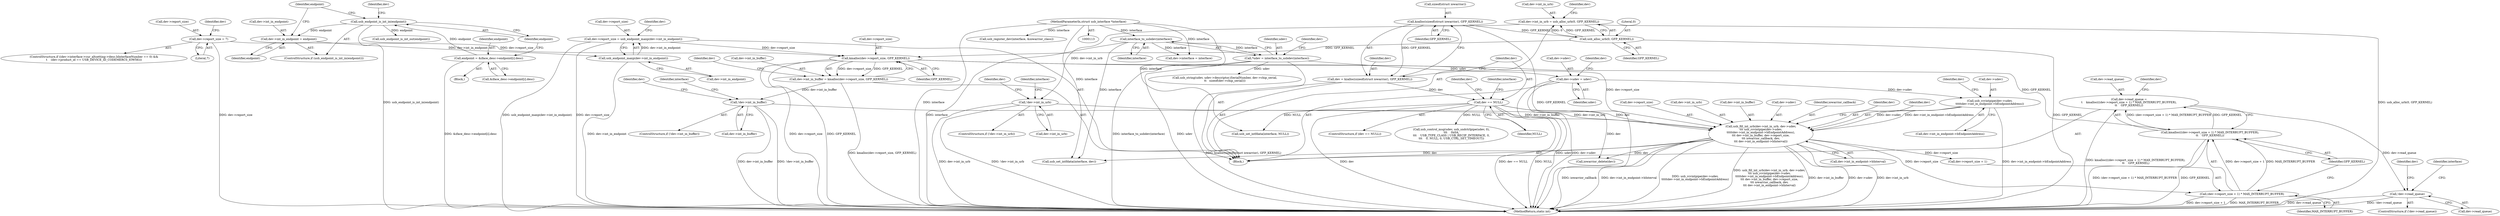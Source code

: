 digraph "0_linux_4ec0ef3a82125efc36173062a50624550a900ae0@API" {
"1000398" [label="(Call,!dev->read_queue)"];
"1000384" [label="(Call,dev->read_queue =\n\t    kmalloc(((dev->report_size + 1) * MAX_INTERRUPT_BUFFER),\n\t\t    GFP_KERNEL))"];
"1000388" [label="(Call,kmalloc(((dev->report_size + 1) * MAX_INTERRUPT_BUFFER),\n\t\t    GFP_KERNEL))"];
"1000389" [label="(Call,(dev->report_size + 1) * MAX_INTERRUPT_BUFFER)"];
"1000355" [label="(Call,usb_fill_int_urb(dev->int_in_urb, dev->udev,\n\t\t\t usb_rcvintpipe(dev->udev,\n\t\t\t\t\tdev->int_in_endpoint->bEndpointAddress),\n\t\t\t dev->int_in_buffer, dev->report_size,\n\t\t\t iowarrior_callback, dev,\n\t\t\t dev->int_in_endpoint->bInterval))"];
"1000321" [label="(Call,!dev->int_in_urb)"];
"1000313" [label="(Call,dev->int_in_urb = usb_alloc_urb(0, GFP_KERNEL))"];
"1000317" [label="(Call,usb_alloc_urb(0, GFP_KERNEL))"];
"1000136" [label="(Call,kzalloc(sizeof(struct iowarrior), GFP_KERNEL))"];
"1000362" [label="(Call,usb_rcvintpipe(dev->udev,\n\t\t\t\t\tdev->int_in_endpoint->bEndpointAddress))"];
"1000197" [label="(Call,dev->udev = udev)"];
"1000118" [label="(Call,*udev = interface_to_usbdev(interface))"];
"1000120" [label="(Call,interface_to_usbdev(interface))"];
"1000114" [label="(MethodParameterIn,struct usb_interface *interface)"];
"1000343" [label="(Call,!dev->int_in_buffer)"];
"1000333" [label="(Call,dev->int_in_buffer = kmalloc(dev->report_size, GFP_KERNEL))"];
"1000337" [label="(Call,kmalloc(dev->report_size, GFP_KERNEL))"];
"1000308" [label="(Call,dev->report_size = 7)"];
"1000282" [label="(Call,dev->report_size = usb_endpoint_maxp(dev->int_in_endpoint))"];
"1000286" [label="(Call,usb_endpoint_maxp(dev->int_in_endpoint))"];
"1000269" [label="(Call,dev->int_in_endpoint = endpoint)"];
"1000267" [label="(Call,usb_endpoint_is_int_in(endpoint))"];
"1000256" [label="(Call,endpoint = &iface_desc->endpoint[i].desc)"];
"1000141" [label="(Call,dev == NULL)"];
"1000134" [label="(Call,dev = kzalloc(sizeof(struct iowarrior), GFP_KERNEL))"];
"1000396" [label="(Identifier,GFP_KERNEL)"];
"1000334" [label="(Call,dev->int_in_buffer)"];
"1000142" [label="(Identifier,dev)"];
"1000282" [label="(Call,dev->report_size = usb_endpoint_maxp(dev->int_in_endpoint))"];
"1000363" [label="(Call,dev->udev)"];
"1000140" [label="(ControlStructure,if (dev == NULL))"];
"1000314" [label="(Call,dev->int_in_urb)"];
"1000462" [label="(Call,usb_control_msg(udev, usb_sndctrlpipe(udev, 0),\n\t\t\t    0x0A,\n\t\t\t    USB_TYPE_CLASS | USB_RECIP_INTERFACE, 0,\n\t\t\t    0, NULL, 0, USB_CTRL_SET_TIMEOUT))"];
"1000386" [label="(Identifier,dev)"];
"1000267" [label="(Call,usb_endpoint_is_int_in(endpoint))"];
"1000266" [label="(ControlStructure,if (usb_endpoint_is_int_in(endpoint)))"];
"1000258" [label="(Call,&iface_desc->endpoint[i].desc)"];
"1000317" [label="(Call,usb_alloc_urb(0, GFP_KERNEL))"];
"1000257" [label="(Identifier,endpoint)"];
"1000351" [label="(Identifier,interface)"];
"1000198" [label="(Call,dev->udev)"];
"1000378" [label="(Identifier,dev)"];
"1000297" [label="(Identifier,dev)"];
"1000342" [label="(ControlStructure,if (!dev->int_in_buffer))"];
"1000486" [label="(Call,usb_register_dev(interface, &iowarrior_class))"];
"1000276" [label="(Identifier,endpoint)"];
"1000379" [label="(Call,dev->int_in_endpoint->bInterval)"];
"1000345" [label="(Identifier,dev)"];
"1000318" [label="(Literal,0)"];
"1000114" [label="(MethodParameterIn,struct usb_interface *interface)"];
"1000335" [label="(Identifier,dev)"];
"1000121" [label="(Identifier,interface)"];
"1000385" [label="(Call,dev->read_queue)"];
"1000400" [label="(Identifier,dev)"];
"1000320" [label="(ControlStructure,if (!dev->int_in_urb))"];
"1000344" [label="(Call,dev->int_in_buffer)"];
"1000141" [label="(Call,dev == NULL)"];
"1000156" [label="(Identifier,dev)"];
"1000118" [label="(Call,*udev = interface_to_usbdev(interface))"];
"1000312" [label="(Literal,7)"];
"1000135" [label="(Identifier,dev)"];
"1000275" [label="(Call,usb_endpoint_is_int_out(endpoint))"];
"1000134" [label="(Call,dev = kzalloc(sizeof(struct iowarrior), GFP_KERNEL))"];
"1000366" [label="(Call,dev->int_in_endpoint->bEndpointAddress)"];
"1000341" [label="(Identifier,GFP_KERNEL)"];
"1000116" [label="(Block,)"];
"1000137" [label="(Call,sizeof(struct iowarrior))"];
"1000204" [label="(Identifier,dev)"];
"1000269" [label="(Call,dev->int_in_endpoint = endpoint)"];
"1000255" [label="(Block,)"];
"1000256" [label="(Call,endpoint = &iface_desc->endpoint[i].desc)"];
"1000143" [label="(Identifier,NULL)"];
"1000499" [label="(Call,usb_set_intfdata(interface, NULL))"];
"1000337" [label="(Call,kmalloc(dev->report_size, GFP_KERNEL))"];
"1000119" [label="(Identifier,udev)"];
"1000283" [label="(Call,dev->report_size)"];
"1000268" [label="(Identifier,endpoint)"];
"1000323" [label="(Identifier,dev)"];
"1000315" [label="(Identifier,dev)"];
"1000412" [label="(Identifier,dev)"];
"1000539" [label="(MethodReturn,static int)"];
"1000395" [label="(Identifier,MAX_INTERRUPT_BUFFER)"];
"1000374" [label="(Call,dev->report_size)"];
"1000270" [label="(Call,dev->int_in_endpoint)"];
"1000308" [label="(Call,dev->report_size = 7)"];
"1000397" [label="(ControlStructure,if (!dev->read_queue))"];
"1000356" [label="(Call,dev->int_in_urb)"];
"1000357" [label="(Identifier,dev)"];
"1000309" [label="(Call,dev->report_size)"];
"1000202" [label="(Call,dev->interface = interface)"];
"1000197" [label="(Call,dev->udev = udev)"];
"1000287" [label="(Call,dev->int_in_endpoint)"];
"1000371" [label="(Call,dev->int_in_buffer)"];
"1000333" [label="(Call,dev->int_in_buffer = kmalloc(dev->report_size, GFP_KERNEL))"];
"1000329" [label="(Identifier,interface)"];
"1000148" [label="(Identifier,interface)"];
"1000390" [label="(Call,dev->report_size + 1)"];
"1000286" [label="(Call,usb_endpoint_maxp(dev->int_in_endpoint))"];
"1000338" [label="(Call,dev->report_size)"];
"1000124" [label="(Identifier,dev)"];
"1000399" [label="(Call,dev->read_queue)"];
"1000372" [label="(Identifier,dev)"];
"1000384" [label="(Call,dev->read_queue =\n\t    kmalloc(((dev->report_size + 1) * MAX_INTERRUPT_BUFFER),\n\t\t    GFP_KERNEL))"];
"1000321" [label="(Call,!dev->int_in_urb)"];
"1000273" [label="(Identifier,endpoint)"];
"1000136" [label="(Call,kzalloc(sizeof(struct iowarrior), GFP_KERNEL))"];
"1000319" [label="(Identifier,GFP_KERNEL)"];
"1000359" [label="(Call,dev->udev)"];
"1000355" [label="(Call,usb_fill_int_urb(dev->int_in_urb, dev->udev,\n\t\t\t usb_rcvintpipe(dev->udev,\n\t\t\t\t\tdev->int_in_endpoint->bEndpointAddress),\n\t\t\t dev->int_in_buffer, dev->report_size,\n\t\t\t iowarrior_callback, dev,\n\t\t\t dev->int_in_endpoint->bInterval))"];
"1000406" [label="(Identifier,interface)"];
"1000377" [label="(Identifier,iowarrior_callback)"];
"1000290" [label="(ControlStructure,if ((dev->interface->cur_altsetting->desc.bInterfaceNumber == 0) &&\n\t    (dev->product_id == USB_DEVICE_ID_CODEMERCS_IOW56)))"];
"1000313" [label="(Call,dev->int_in_urb = usb_alloc_urb(0, GFP_KERNEL))"];
"1000271" [label="(Identifier,dev)"];
"1000398" [label="(Call,!dev->read_queue)"];
"1000201" [label="(Identifier,udev)"];
"1000139" [label="(Identifier,GFP_KERNEL)"];
"1000120" [label="(Call,interface_to_usbdev(interface))"];
"1000535" [label="(Call,iowarrior_delete(dev))"];
"1000419" [label="(Call,usb_string(udev, udev->descriptor.iSerialNumber, dev->chip_serial,\n\t\t   sizeof(dev->chip_serial)))"];
"1000322" [label="(Call,dev->int_in_urb)"];
"1000388" [label="(Call,kmalloc(((dev->report_size + 1) * MAX_INTERRUPT_BUFFER),\n\t\t    GFP_KERNEL))"];
"1000389" [label="(Call,(dev->report_size + 1) * MAX_INTERRUPT_BUFFER)"];
"1000343" [label="(Call,!dev->int_in_buffer)"];
"1000481" [label="(Call,usb_set_intfdata(interface, dev))"];
"1000362" [label="(Call,usb_rcvintpipe(dev->udev,\n\t\t\t\t\tdev->int_in_endpoint->bEndpointAddress))"];
"1000398" -> "1000397"  [label="AST: "];
"1000398" -> "1000399"  [label="CFG: "];
"1000399" -> "1000398"  [label="AST: "];
"1000406" -> "1000398"  [label="CFG: "];
"1000412" -> "1000398"  [label="CFG: "];
"1000398" -> "1000539"  [label="DDG: !dev->read_queue"];
"1000398" -> "1000539"  [label="DDG: dev->read_queue"];
"1000384" -> "1000398"  [label="DDG: dev->read_queue"];
"1000384" -> "1000116"  [label="AST: "];
"1000384" -> "1000388"  [label="CFG: "];
"1000385" -> "1000384"  [label="AST: "];
"1000388" -> "1000384"  [label="AST: "];
"1000400" -> "1000384"  [label="CFG: "];
"1000384" -> "1000539"  [label="DDG: kmalloc(((dev->report_size + 1) * MAX_INTERRUPT_BUFFER),\n\t\t    GFP_KERNEL)"];
"1000388" -> "1000384"  [label="DDG: (dev->report_size + 1) * MAX_INTERRUPT_BUFFER"];
"1000388" -> "1000384"  [label="DDG: GFP_KERNEL"];
"1000388" -> "1000396"  [label="CFG: "];
"1000389" -> "1000388"  [label="AST: "];
"1000396" -> "1000388"  [label="AST: "];
"1000388" -> "1000539"  [label="DDG: (dev->report_size + 1) * MAX_INTERRUPT_BUFFER"];
"1000388" -> "1000539"  [label="DDG: GFP_KERNEL"];
"1000389" -> "1000388"  [label="DDG: dev->report_size + 1"];
"1000389" -> "1000388"  [label="DDG: MAX_INTERRUPT_BUFFER"];
"1000337" -> "1000388"  [label="DDG: GFP_KERNEL"];
"1000389" -> "1000395"  [label="CFG: "];
"1000390" -> "1000389"  [label="AST: "];
"1000395" -> "1000389"  [label="AST: "];
"1000396" -> "1000389"  [label="CFG: "];
"1000389" -> "1000539"  [label="DDG: dev->report_size + 1"];
"1000389" -> "1000539"  [label="DDG: MAX_INTERRUPT_BUFFER"];
"1000355" -> "1000389"  [label="DDG: dev->report_size"];
"1000355" -> "1000116"  [label="AST: "];
"1000355" -> "1000379"  [label="CFG: "];
"1000356" -> "1000355"  [label="AST: "];
"1000359" -> "1000355"  [label="AST: "];
"1000362" -> "1000355"  [label="AST: "];
"1000371" -> "1000355"  [label="AST: "];
"1000374" -> "1000355"  [label="AST: "];
"1000377" -> "1000355"  [label="AST: "];
"1000378" -> "1000355"  [label="AST: "];
"1000379" -> "1000355"  [label="AST: "];
"1000386" -> "1000355"  [label="CFG: "];
"1000355" -> "1000539"  [label="DDG: dev->int_in_urb"];
"1000355" -> "1000539"  [label="DDG: iowarrior_callback"];
"1000355" -> "1000539"  [label="DDG: dev->int_in_endpoint->bInterval"];
"1000355" -> "1000539"  [label="DDG: usb_rcvintpipe(dev->udev,\n\t\t\t\t\tdev->int_in_endpoint->bEndpointAddress)"];
"1000355" -> "1000539"  [label="DDG: usb_fill_int_urb(dev->int_in_urb, dev->udev,\n\t\t\t usb_rcvintpipe(dev->udev,\n\t\t\t\t\tdev->int_in_endpoint->bEndpointAddress),\n\t\t\t dev->int_in_buffer, dev->report_size,\n\t\t\t iowarrior_callback, dev,\n\t\t\t dev->int_in_endpoint->bInterval)"];
"1000355" -> "1000539"  [label="DDG: dev->int_in_buffer"];
"1000355" -> "1000539"  [label="DDG: dev->udev"];
"1000321" -> "1000355"  [label="DDG: dev->int_in_urb"];
"1000362" -> "1000355"  [label="DDG: dev->udev"];
"1000362" -> "1000355"  [label="DDG: dev->int_in_endpoint->bEndpointAddress"];
"1000343" -> "1000355"  [label="DDG: dev->int_in_buffer"];
"1000337" -> "1000355"  [label="DDG: dev->report_size"];
"1000141" -> "1000355"  [label="DDG: dev"];
"1000355" -> "1000390"  [label="DDG: dev->report_size"];
"1000355" -> "1000481"  [label="DDG: dev"];
"1000355" -> "1000535"  [label="DDG: dev"];
"1000321" -> "1000320"  [label="AST: "];
"1000321" -> "1000322"  [label="CFG: "];
"1000322" -> "1000321"  [label="AST: "];
"1000329" -> "1000321"  [label="CFG: "];
"1000335" -> "1000321"  [label="CFG: "];
"1000321" -> "1000539"  [label="DDG: dev->int_in_urb"];
"1000321" -> "1000539"  [label="DDG: !dev->int_in_urb"];
"1000313" -> "1000321"  [label="DDG: dev->int_in_urb"];
"1000313" -> "1000116"  [label="AST: "];
"1000313" -> "1000317"  [label="CFG: "];
"1000314" -> "1000313"  [label="AST: "];
"1000317" -> "1000313"  [label="AST: "];
"1000323" -> "1000313"  [label="CFG: "];
"1000313" -> "1000539"  [label="DDG: usb_alloc_urb(0, GFP_KERNEL)"];
"1000317" -> "1000313"  [label="DDG: 0"];
"1000317" -> "1000313"  [label="DDG: GFP_KERNEL"];
"1000317" -> "1000319"  [label="CFG: "];
"1000318" -> "1000317"  [label="AST: "];
"1000319" -> "1000317"  [label="AST: "];
"1000317" -> "1000539"  [label="DDG: GFP_KERNEL"];
"1000136" -> "1000317"  [label="DDG: GFP_KERNEL"];
"1000317" -> "1000337"  [label="DDG: GFP_KERNEL"];
"1000136" -> "1000134"  [label="AST: "];
"1000136" -> "1000139"  [label="CFG: "];
"1000137" -> "1000136"  [label="AST: "];
"1000139" -> "1000136"  [label="AST: "];
"1000134" -> "1000136"  [label="CFG: "];
"1000136" -> "1000539"  [label="DDG: GFP_KERNEL"];
"1000136" -> "1000134"  [label="DDG: GFP_KERNEL"];
"1000362" -> "1000366"  [label="CFG: "];
"1000363" -> "1000362"  [label="AST: "];
"1000366" -> "1000362"  [label="AST: "];
"1000372" -> "1000362"  [label="CFG: "];
"1000362" -> "1000539"  [label="DDG: dev->int_in_endpoint->bEndpointAddress"];
"1000197" -> "1000362"  [label="DDG: dev->udev"];
"1000197" -> "1000116"  [label="AST: "];
"1000197" -> "1000201"  [label="CFG: "];
"1000198" -> "1000197"  [label="AST: "];
"1000201" -> "1000197"  [label="AST: "];
"1000204" -> "1000197"  [label="CFG: "];
"1000197" -> "1000539"  [label="DDG: udev"];
"1000197" -> "1000539"  [label="DDG: dev->udev"];
"1000118" -> "1000197"  [label="DDG: udev"];
"1000118" -> "1000116"  [label="AST: "];
"1000118" -> "1000120"  [label="CFG: "];
"1000119" -> "1000118"  [label="AST: "];
"1000120" -> "1000118"  [label="AST: "];
"1000124" -> "1000118"  [label="CFG: "];
"1000118" -> "1000539"  [label="DDG: interface_to_usbdev(interface)"];
"1000118" -> "1000539"  [label="DDG: udev"];
"1000120" -> "1000118"  [label="DDG: interface"];
"1000118" -> "1000419"  [label="DDG: udev"];
"1000120" -> "1000121"  [label="CFG: "];
"1000121" -> "1000120"  [label="AST: "];
"1000120" -> "1000539"  [label="DDG: interface"];
"1000114" -> "1000120"  [label="DDG: interface"];
"1000120" -> "1000202"  [label="DDG: interface"];
"1000120" -> "1000481"  [label="DDG: interface"];
"1000114" -> "1000113"  [label="AST: "];
"1000114" -> "1000539"  [label="DDG: interface"];
"1000114" -> "1000202"  [label="DDG: interface"];
"1000114" -> "1000481"  [label="DDG: interface"];
"1000114" -> "1000486"  [label="DDG: interface"];
"1000114" -> "1000499"  [label="DDG: interface"];
"1000343" -> "1000342"  [label="AST: "];
"1000343" -> "1000344"  [label="CFG: "];
"1000344" -> "1000343"  [label="AST: "];
"1000351" -> "1000343"  [label="CFG: "];
"1000357" -> "1000343"  [label="CFG: "];
"1000343" -> "1000539"  [label="DDG: dev->int_in_buffer"];
"1000343" -> "1000539"  [label="DDG: !dev->int_in_buffer"];
"1000333" -> "1000343"  [label="DDG: dev->int_in_buffer"];
"1000333" -> "1000116"  [label="AST: "];
"1000333" -> "1000337"  [label="CFG: "];
"1000334" -> "1000333"  [label="AST: "];
"1000337" -> "1000333"  [label="AST: "];
"1000345" -> "1000333"  [label="CFG: "];
"1000333" -> "1000539"  [label="DDG: kmalloc(dev->report_size, GFP_KERNEL)"];
"1000337" -> "1000333"  [label="DDG: dev->report_size"];
"1000337" -> "1000333"  [label="DDG: GFP_KERNEL"];
"1000337" -> "1000341"  [label="CFG: "];
"1000338" -> "1000337"  [label="AST: "];
"1000341" -> "1000337"  [label="AST: "];
"1000337" -> "1000539"  [label="DDG: dev->report_size"];
"1000337" -> "1000539"  [label="DDG: GFP_KERNEL"];
"1000308" -> "1000337"  [label="DDG: dev->report_size"];
"1000282" -> "1000337"  [label="DDG: dev->report_size"];
"1000308" -> "1000290"  [label="AST: "];
"1000308" -> "1000312"  [label="CFG: "];
"1000309" -> "1000308"  [label="AST: "];
"1000312" -> "1000308"  [label="AST: "];
"1000315" -> "1000308"  [label="CFG: "];
"1000308" -> "1000539"  [label="DDG: dev->report_size"];
"1000282" -> "1000116"  [label="AST: "];
"1000282" -> "1000286"  [label="CFG: "];
"1000283" -> "1000282"  [label="AST: "];
"1000286" -> "1000282"  [label="AST: "];
"1000297" -> "1000282"  [label="CFG: "];
"1000282" -> "1000539"  [label="DDG: usb_endpoint_maxp(dev->int_in_endpoint)"];
"1000282" -> "1000539"  [label="DDG: dev->report_size"];
"1000286" -> "1000282"  [label="DDG: dev->int_in_endpoint"];
"1000286" -> "1000287"  [label="CFG: "];
"1000287" -> "1000286"  [label="AST: "];
"1000286" -> "1000539"  [label="DDG: dev->int_in_endpoint"];
"1000269" -> "1000286"  [label="DDG: dev->int_in_endpoint"];
"1000269" -> "1000266"  [label="AST: "];
"1000269" -> "1000273"  [label="CFG: "];
"1000270" -> "1000269"  [label="AST: "];
"1000273" -> "1000269"  [label="AST: "];
"1000276" -> "1000269"  [label="CFG: "];
"1000267" -> "1000269"  [label="DDG: endpoint"];
"1000267" -> "1000266"  [label="AST: "];
"1000267" -> "1000268"  [label="CFG: "];
"1000268" -> "1000267"  [label="AST: "];
"1000271" -> "1000267"  [label="CFG: "];
"1000276" -> "1000267"  [label="CFG: "];
"1000267" -> "1000539"  [label="DDG: usb_endpoint_is_int_in(endpoint)"];
"1000256" -> "1000267"  [label="DDG: endpoint"];
"1000267" -> "1000275"  [label="DDG: endpoint"];
"1000256" -> "1000255"  [label="AST: "];
"1000256" -> "1000258"  [label="CFG: "];
"1000257" -> "1000256"  [label="AST: "];
"1000258" -> "1000256"  [label="AST: "];
"1000268" -> "1000256"  [label="CFG: "];
"1000256" -> "1000539"  [label="DDG: &iface_desc->endpoint[i].desc"];
"1000141" -> "1000140"  [label="AST: "];
"1000141" -> "1000143"  [label="CFG: "];
"1000142" -> "1000141"  [label="AST: "];
"1000143" -> "1000141"  [label="AST: "];
"1000148" -> "1000141"  [label="CFG: "];
"1000156" -> "1000141"  [label="CFG: "];
"1000141" -> "1000539"  [label="DDG: dev"];
"1000141" -> "1000539"  [label="DDG: dev == NULL"];
"1000141" -> "1000539"  [label="DDG: NULL"];
"1000134" -> "1000141"  [label="DDG: dev"];
"1000141" -> "1000462"  [label="DDG: NULL"];
"1000141" -> "1000499"  [label="DDG: NULL"];
"1000141" -> "1000535"  [label="DDG: dev"];
"1000134" -> "1000116"  [label="AST: "];
"1000135" -> "1000134"  [label="AST: "];
"1000142" -> "1000134"  [label="CFG: "];
"1000134" -> "1000539"  [label="DDG: kzalloc(sizeof(struct iowarrior), GFP_KERNEL)"];
}
